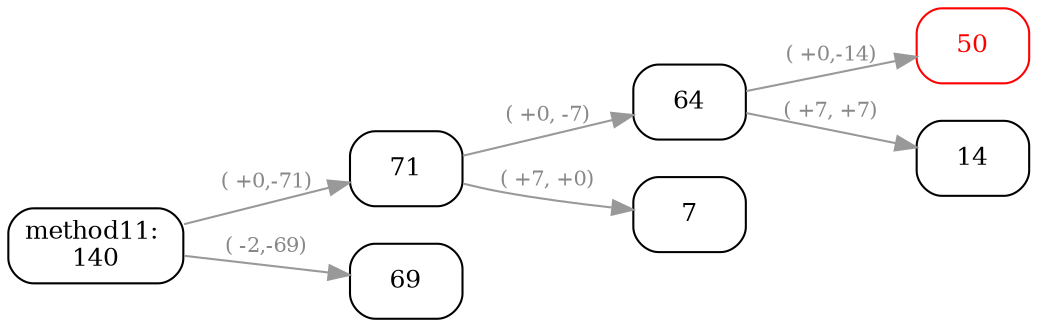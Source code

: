 // comment
digraph method11 {
	graph [rankdir=LR]
	node [color=black fontcolor=black fontsize=12 shape=box style=rounded]
	edge [color="#999999" fontcolor="#888888" fontsize=10]
	"11_00_0" [label="method11: 
140"]
	"11_1_1" [label=71]
	"11_1_2" [label=69]
	"11_00_0" -> "11_1_1" [label="( +0,-71)"]
	"11_00_0" -> "11_1_2" [label="( -2,-69)"]
	"11_2_1" [label=64]
	"11_2_2" [label=7]
	"11_1_1" -> "11_2_1" [label="( +0, -7)"]
	"11_1_1" -> "11_2_2" [label="( +7, +0)"]
	"11_3_1" [label=50 color=red fontcolor=red]
	"11_3_2" [label=14]
	"11_2_1" -> "11_3_1" [label="( +0,-14)"]
	"11_2_1" -> "11_3_2" [label="( +7, +7)"]
}
